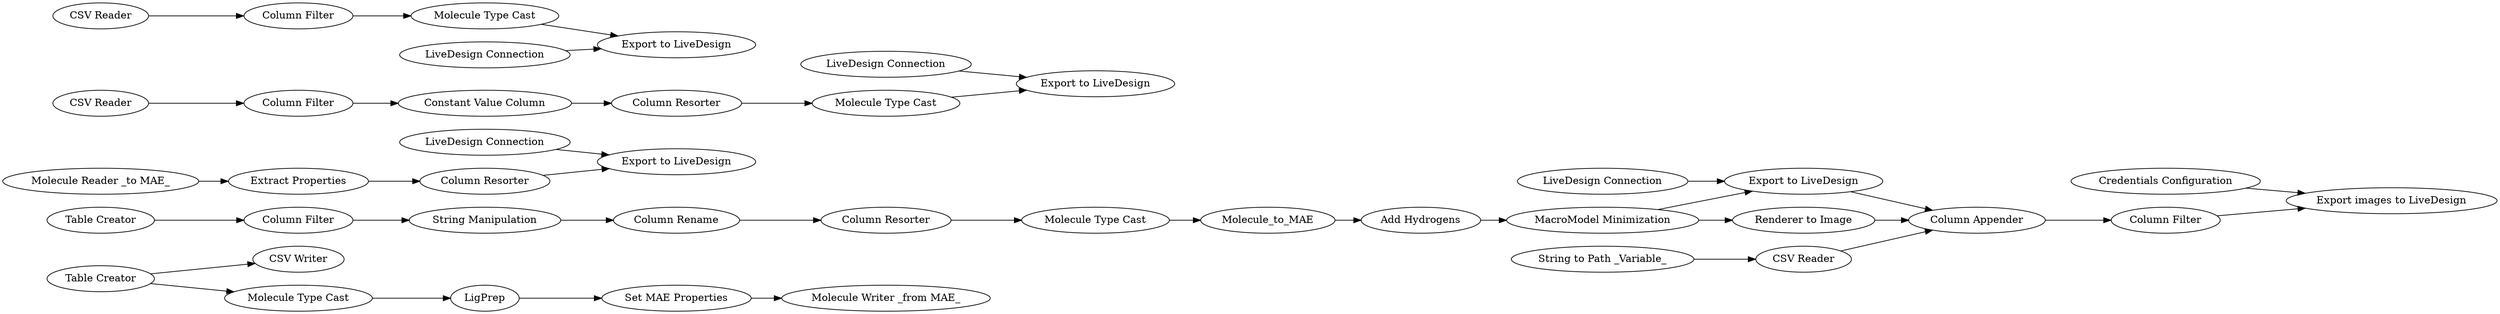 digraph {
	"4528433861724552709_51" [label="Table Creator"]
	"7330791178016239089_190" [label="CSV Reader"]
	"4528433861724552709_72" [label="LiveDesign Connection"]
	"7330791178016239089_194" [label="Column Appender"]
	"4528433861724552709_77" [label="Column Resorter"]
	"4528433861724552709_64" [label="Constant Value Column"]
	"4528433861724552709_65" [label="Column Resorter"]
	"-6599716932543347074_211" [label="Column Resorter"]
	"4528433861724552709_207" [label="Export to LiveDesign"]
	"4528433861724552709_206" [label="Table Creator"]
	"4528433861724552709_62" [label="Export to LiveDesign"]
	"4528433861724552709_11" [label="CSV Writer"]
	"4528433861724552709_61" [label="Molecule Type Cast"]
	"4528433861724552709_66" [label="Molecule Reader _to MAE_"]
	"4528433861724552709_74" [label="Export to LiveDesign"]
	"4528433861724552709_33" [label="CSV Reader"]
	"4528433861724552709_203" [label="Renderer to Image"]
	"4528433861724552709_59" [label="LiveDesign Connection"]
	"4528433861724552709_63" [label="Column Filter"]
	"7330791178016239089_191" [label="String to Path _Variable_"]
	"4528433861724552709_200" [label="Credentials Configuration"]
	"4528433861724552709_198" [label="Export images to LiveDesign"]
	"-6599716932543347074_205" [label="String Manipulation"]
	"4528433861724552709_71" [label="Set MAE Properties"]
	"4528433861724552709_55" [label="LiveDesign Connection"]
	"4528433861724552709_57" [label="Export to LiveDesign"]
	"-6599716932543347074_208" [label="Column Filter"]
	"4528433861724552709_69" [label=LigPrep]
	"4528433861724552709_70" [label="Molecule Type Cast"]
	"-6599716932543347074_210" [label=Molecule_to_MAE]
	"4528433861724552709_68" [label="Molecule Writer _from MAE_"]
	"-6599716932543347074_202" [label="Add Hydrogens"]
	"7330791178016239089_192" [label="Column Filter"]
	"4528433861724552709_58" [label="Column Filter"]
	"4528433861724552709_201" [label="LiveDesign Connection"]
	"4528433861724552709_60" [label="CSV Reader"]
	"-6599716932543347074_209" [label="Column Rename"]
	"-6599716932543347074_204" [label="Molecule Type Cast"]
	"4528433861724552709_67" [label="Extract Properties"]
	"4528433861724552709_56" [label="Molecule Type Cast"]
	"-6599716932543347074_197" [label="MacroModel Minimization"]
	"-6599716932543347074_202" -> "-6599716932543347074_197"
	"7330791178016239089_192" -> "4528433861724552709_198"
	"4528433861724552709_64" -> "4528433861724552709_65"
	"-6599716932543347074_208" -> "-6599716932543347074_205"
	"4528433861724552709_201" -> "4528433861724552709_207"
	"4528433861724552709_206" -> "-6599716932543347074_208"
	"4528433861724552709_59" -> "4528433861724552709_62"
	"-6599716932543347074_211" -> "-6599716932543347074_204"
	"4528433861724552709_77" -> "4528433861724552709_74"
	"4528433861724552709_67" -> "4528433861724552709_77"
	"4528433861724552709_61" -> "4528433861724552709_62"
	"4528433861724552709_51" -> "4528433861724552709_70"
	"-6599716932543347074_197" -> "4528433861724552709_207"
	"-6599716932543347074_210" -> "-6599716932543347074_202"
	"-6599716932543347074_205" -> "-6599716932543347074_209"
	"4528433861724552709_69" -> "4528433861724552709_71"
	"7330791178016239089_190" -> "7330791178016239089_194"
	"4528433861724552709_70" -> "4528433861724552709_69"
	"4528433861724552709_71" -> "4528433861724552709_68"
	"4528433861724552709_58" -> "4528433861724552709_56"
	"4528433861724552709_72" -> "4528433861724552709_74"
	"-6599716932543347074_197" -> "4528433861724552709_203"
	"4528433861724552709_207" -> "7330791178016239089_194"
	"4528433861724552709_56" -> "4528433861724552709_57"
	"4528433861724552709_66" -> "4528433861724552709_67"
	"4528433861724552709_203" -> "7330791178016239089_194"
	"-6599716932543347074_209" -> "-6599716932543347074_211"
	"4528433861724552709_65" -> "4528433861724552709_61"
	"4528433861724552709_200" -> "4528433861724552709_198"
	"4528433861724552709_33" -> "4528433861724552709_58"
	"4528433861724552709_63" -> "4528433861724552709_64"
	"4528433861724552709_55" -> "4528433861724552709_57"
	"7330791178016239089_191" -> "7330791178016239089_190"
	"-6599716932543347074_204" -> "-6599716932543347074_210"
	"4528433861724552709_60" -> "4528433861724552709_63"
	"7330791178016239089_194" -> "7330791178016239089_192"
	"4528433861724552709_51" -> "4528433861724552709_11"
	rankdir=LR
}
